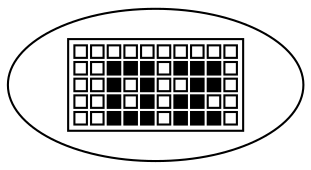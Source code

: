 graph M4RotadaVertical {
	tab [label=<<TABLE>
<TR><TD></TD><TD></TD><TD></TD><TD></TD><TD></TD><TD></TD><TD></TD><TD></TD><TD></TD><TD></TD>
</TR>
<TR><TD></TD><TD></TD><TD bgcolor="black"></TD><TD bgcolor="black"></TD><TD bgcolor="black"></TD><TD></TD><TD bgcolor="black"></TD><TD bgcolor="black"></TD><TD bgcolor="black"></TD><TD></TD>
</TR>
<TR><TD></TD><TD></TD><TD bgcolor="black"></TD><TD></TD><TD bgcolor="black"></TD><TD></TD><TD></TD><TD bgcolor="black"></TD><TD bgcolor="black"></TD><TD></TD>
</TR>
<TR><TD></TD><TD></TD><TD bgcolor="black"></TD><TD></TD><TD bgcolor="black"></TD><TD></TD><TD bgcolor="black"></TD><TD bgcolor="black"></TD><TD></TD><TD></TD>
</TR>
<TR><TD></TD><TD></TD><TD bgcolor="black"></TD><TD bgcolor="black"></TD><TD bgcolor="black"></TD><TD></TD><TD bgcolor="black"></TD><TD bgcolor="black"></TD><TD bgcolor="black"></TD><TD></TD>
</TR>
</TABLE>>]
}
